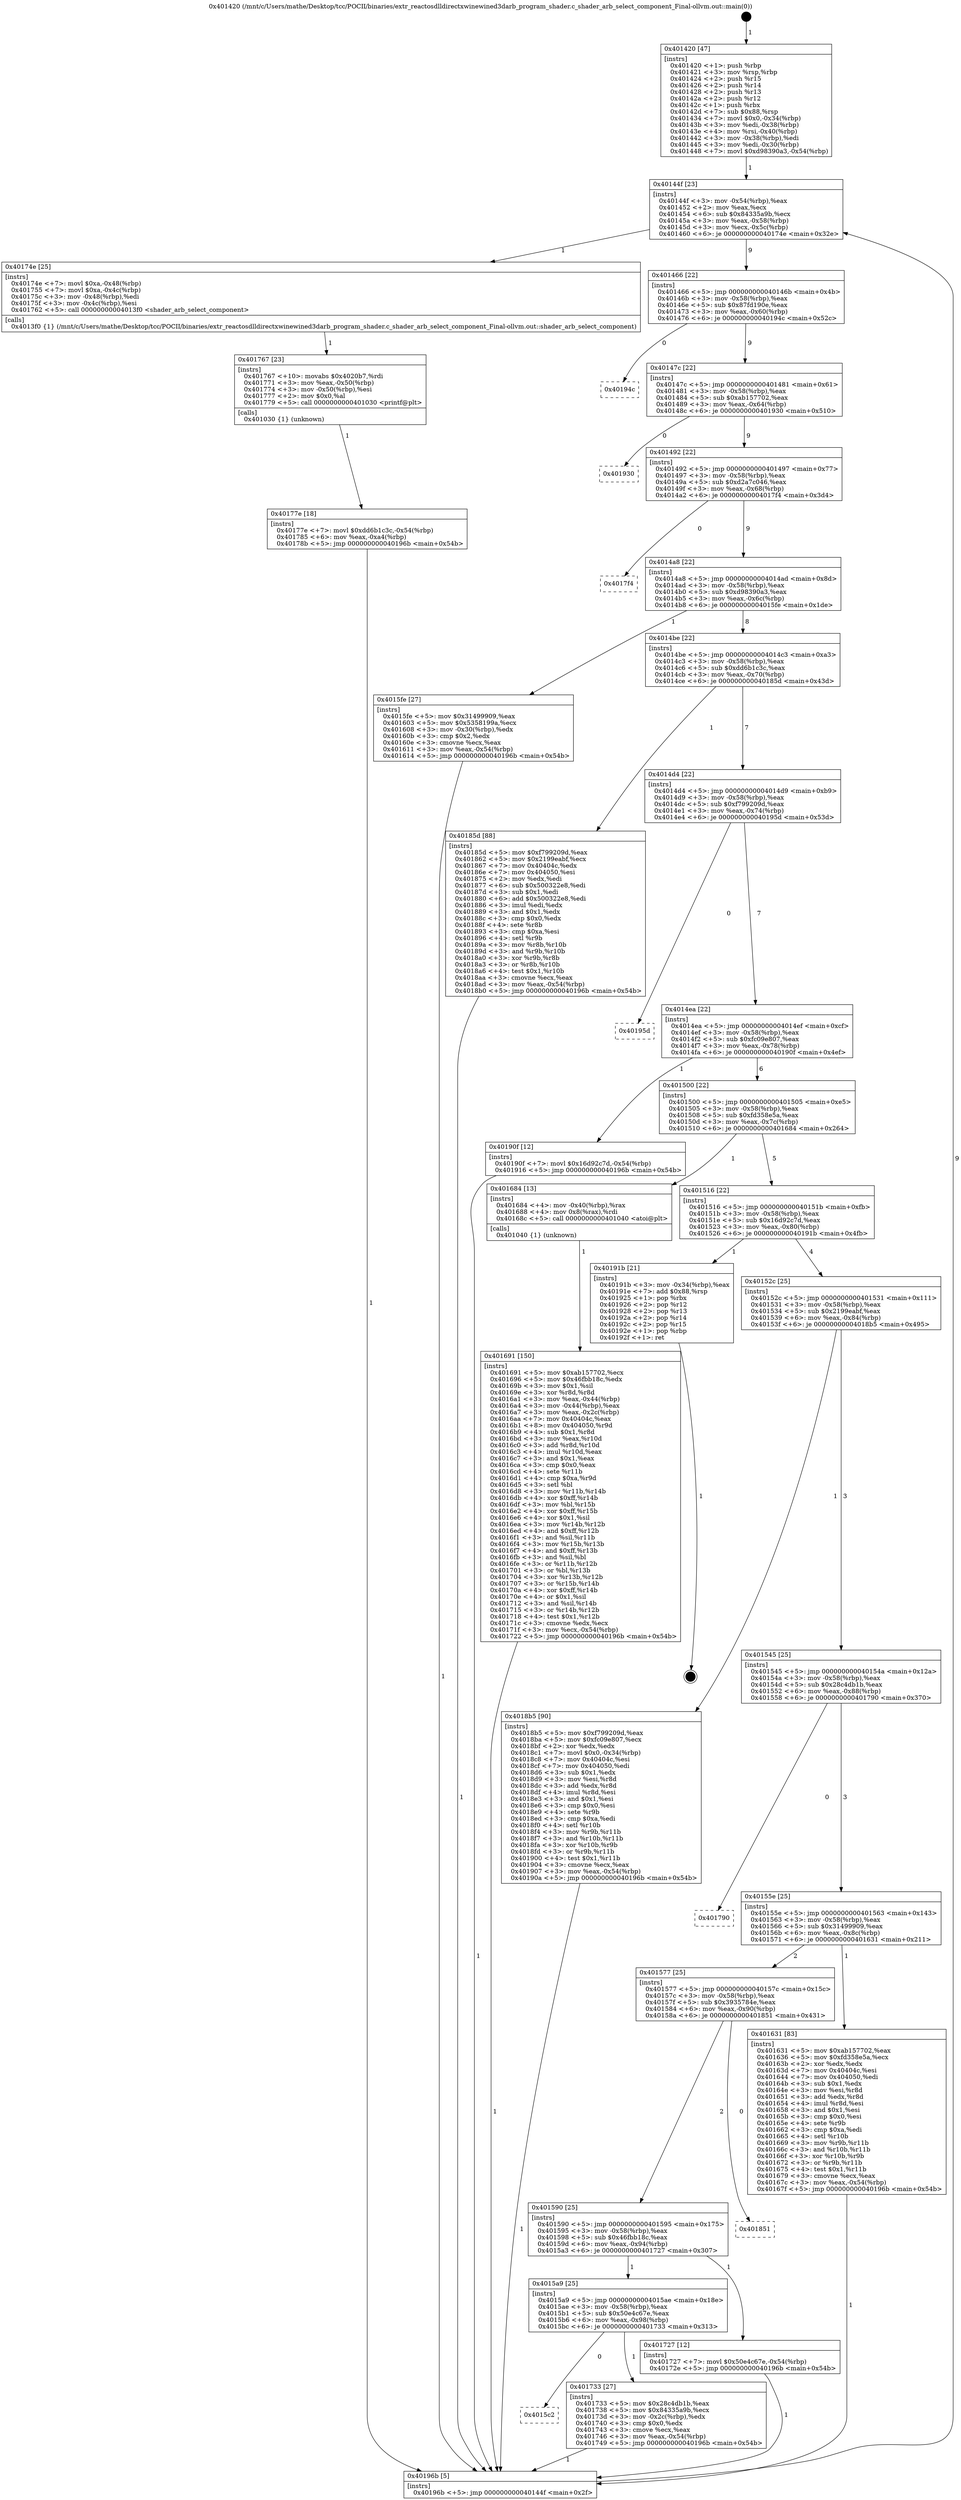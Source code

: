 digraph "0x401420" {
  label = "0x401420 (/mnt/c/Users/mathe/Desktop/tcc/POCII/binaries/extr_reactosdlldirectxwinewined3darb_program_shader.c_shader_arb_select_component_Final-ollvm.out::main(0))"
  labelloc = "t"
  node[shape=record]

  Entry [label="",width=0.3,height=0.3,shape=circle,fillcolor=black,style=filled]
  "0x40144f" [label="{
     0x40144f [23]\l
     | [instrs]\l
     &nbsp;&nbsp;0x40144f \<+3\>: mov -0x54(%rbp),%eax\l
     &nbsp;&nbsp;0x401452 \<+2\>: mov %eax,%ecx\l
     &nbsp;&nbsp;0x401454 \<+6\>: sub $0x84335a9b,%ecx\l
     &nbsp;&nbsp;0x40145a \<+3\>: mov %eax,-0x58(%rbp)\l
     &nbsp;&nbsp;0x40145d \<+3\>: mov %ecx,-0x5c(%rbp)\l
     &nbsp;&nbsp;0x401460 \<+6\>: je 000000000040174e \<main+0x32e\>\l
  }"]
  "0x40174e" [label="{
     0x40174e [25]\l
     | [instrs]\l
     &nbsp;&nbsp;0x40174e \<+7\>: movl $0xa,-0x48(%rbp)\l
     &nbsp;&nbsp;0x401755 \<+7\>: movl $0xa,-0x4c(%rbp)\l
     &nbsp;&nbsp;0x40175c \<+3\>: mov -0x48(%rbp),%edi\l
     &nbsp;&nbsp;0x40175f \<+3\>: mov -0x4c(%rbp),%esi\l
     &nbsp;&nbsp;0x401762 \<+5\>: call 00000000004013f0 \<shader_arb_select_component\>\l
     | [calls]\l
     &nbsp;&nbsp;0x4013f0 \{1\} (/mnt/c/Users/mathe/Desktop/tcc/POCII/binaries/extr_reactosdlldirectxwinewined3darb_program_shader.c_shader_arb_select_component_Final-ollvm.out::shader_arb_select_component)\l
  }"]
  "0x401466" [label="{
     0x401466 [22]\l
     | [instrs]\l
     &nbsp;&nbsp;0x401466 \<+5\>: jmp 000000000040146b \<main+0x4b\>\l
     &nbsp;&nbsp;0x40146b \<+3\>: mov -0x58(%rbp),%eax\l
     &nbsp;&nbsp;0x40146e \<+5\>: sub $0x87fd190e,%eax\l
     &nbsp;&nbsp;0x401473 \<+3\>: mov %eax,-0x60(%rbp)\l
     &nbsp;&nbsp;0x401476 \<+6\>: je 000000000040194c \<main+0x52c\>\l
  }"]
  Exit [label="",width=0.3,height=0.3,shape=circle,fillcolor=black,style=filled,peripheries=2]
  "0x40194c" [label="{
     0x40194c\l
  }", style=dashed]
  "0x40147c" [label="{
     0x40147c [22]\l
     | [instrs]\l
     &nbsp;&nbsp;0x40147c \<+5\>: jmp 0000000000401481 \<main+0x61\>\l
     &nbsp;&nbsp;0x401481 \<+3\>: mov -0x58(%rbp),%eax\l
     &nbsp;&nbsp;0x401484 \<+5\>: sub $0xab157702,%eax\l
     &nbsp;&nbsp;0x401489 \<+3\>: mov %eax,-0x64(%rbp)\l
     &nbsp;&nbsp;0x40148c \<+6\>: je 0000000000401930 \<main+0x510\>\l
  }"]
  "0x40177e" [label="{
     0x40177e [18]\l
     | [instrs]\l
     &nbsp;&nbsp;0x40177e \<+7\>: movl $0xdd6b1c3c,-0x54(%rbp)\l
     &nbsp;&nbsp;0x401785 \<+6\>: mov %eax,-0xa4(%rbp)\l
     &nbsp;&nbsp;0x40178b \<+5\>: jmp 000000000040196b \<main+0x54b\>\l
  }"]
  "0x401930" [label="{
     0x401930\l
  }", style=dashed]
  "0x401492" [label="{
     0x401492 [22]\l
     | [instrs]\l
     &nbsp;&nbsp;0x401492 \<+5\>: jmp 0000000000401497 \<main+0x77\>\l
     &nbsp;&nbsp;0x401497 \<+3\>: mov -0x58(%rbp),%eax\l
     &nbsp;&nbsp;0x40149a \<+5\>: sub $0xd2a7c046,%eax\l
     &nbsp;&nbsp;0x40149f \<+3\>: mov %eax,-0x68(%rbp)\l
     &nbsp;&nbsp;0x4014a2 \<+6\>: je 00000000004017f4 \<main+0x3d4\>\l
  }"]
  "0x401767" [label="{
     0x401767 [23]\l
     | [instrs]\l
     &nbsp;&nbsp;0x401767 \<+10\>: movabs $0x4020b7,%rdi\l
     &nbsp;&nbsp;0x401771 \<+3\>: mov %eax,-0x50(%rbp)\l
     &nbsp;&nbsp;0x401774 \<+3\>: mov -0x50(%rbp),%esi\l
     &nbsp;&nbsp;0x401777 \<+2\>: mov $0x0,%al\l
     &nbsp;&nbsp;0x401779 \<+5\>: call 0000000000401030 \<printf@plt\>\l
     | [calls]\l
     &nbsp;&nbsp;0x401030 \{1\} (unknown)\l
  }"]
  "0x4017f4" [label="{
     0x4017f4\l
  }", style=dashed]
  "0x4014a8" [label="{
     0x4014a8 [22]\l
     | [instrs]\l
     &nbsp;&nbsp;0x4014a8 \<+5\>: jmp 00000000004014ad \<main+0x8d\>\l
     &nbsp;&nbsp;0x4014ad \<+3\>: mov -0x58(%rbp),%eax\l
     &nbsp;&nbsp;0x4014b0 \<+5\>: sub $0xd98390a3,%eax\l
     &nbsp;&nbsp;0x4014b5 \<+3\>: mov %eax,-0x6c(%rbp)\l
     &nbsp;&nbsp;0x4014b8 \<+6\>: je 00000000004015fe \<main+0x1de\>\l
  }"]
  "0x4015c2" [label="{
     0x4015c2\l
  }", style=dashed]
  "0x4015fe" [label="{
     0x4015fe [27]\l
     | [instrs]\l
     &nbsp;&nbsp;0x4015fe \<+5\>: mov $0x31499909,%eax\l
     &nbsp;&nbsp;0x401603 \<+5\>: mov $0x5358199a,%ecx\l
     &nbsp;&nbsp;0x401608 \<+3\>: mov -0x30(%rbp),%edx\l
     &nbsp;&nbsp;0x40160b \<+3\>: cmp $0x2,%edx\l
     &nbsp;&nbsp;0x40160e \<+3\>: cmovne %ecx,%eax\l
     &nbsp;&nbsp;0x401611 \<+3\>: mov %eax,-0x54(%rbp)\l
     &nbsp;&nbsp;0x401614 \<+5\>: jmp 000000000040196b \<main+0x54b\>\l
  }"]
  "0x4014be" [label="{
     0x4014be [22]\l
     | [instrs]\l
     &nbsp;&nbsp;0x4014be \<+5\>: jmp 00000000004014c3 \<main+0xa3\>\l
     &nbsp;&nbsp;0x4014c3 \<+3\>: mov -0x58(%rbp),%eax\l
     &nbsp;&nbsp;0x4014c6 \<+5\>: sub $0xdd6b1c3c,%eax\l
     &nbsp;&nbsp;0x4014cb \<+3\>: mov %eax,-0x70(%rbp)\l
     &nbsp;&nbsp;0x4014ce \<+6\>: je 000000000040185d \<main+0x43d\>\l
  }"]
  "0x40196b" [label="{
     0x40196b [5]\l
     | [instrs]\l
     &nbsp;&nbsp;0x40196b \<+5\>: jmp 000000000040144f \<main+0x2f\>\l
  }"]
  "0x401420" [label="{
     0x401420 [47]\l
     | [instrs]\l
     &nbsp;&nbsp;0x401420 \<+1\>: push %rbp\l
     &nbsp;&nbsp;0x401421 \<+3\>: mov %rsp,%rbp\l
     &nbsp;&nbsp;0x401424 \<+2\>: push %r15\l
     &nbsp;&nbsp;0x401426 \<+2\>: push %r14\l
     &nbsp;&nbsp;0x401428 \<+2\>: push %r13\l
     &nbsp;&nbsp;0x40142a \<+2\>: push %r12\l
     &nbsp;&nbsp;0x40142c \<+1\>: push %rbx\l
     &nbsp;&nbsp;0x40142d \<+7\>: sub $0x88,%rsp\l
     &nbsp;&nbsp;0x401434 \<+7\>: movl $0x0,-0x34(%rbp)\l
     &nbsp;&nbsp;0x40143b \<+3\>: mov %edi,-0x38(%rbp)\l
     &nbsp;&nbsp;0x40143e \<+4\>: mov %rsi,-0x40(%rbp)\l
     &nbsp;&nbsp;0x401442 \<+3\>: mov -0x38(%rbp),%edi\l
     &nbsp;&nbsp;0x401445 \<+3\>: mov %edi,-0x30(%rbp)\l
     &nbsp;&nbsp;0x401448 \<+7\>: movl $0xd98390a3,-0x54(%rbp)\l
  }"]
  "0x401733" [label="{
     0x401733 [27]\l
     | [instrs]\l
     &nbsp;&nbsp;0x401733 \<+5\>: mov $0x28c4db1b,%eax\l
     &nbsp;&nbsp;0x401738 \<+5\>: mov $0x84335a9b,%ecx\l
     &nbsp;&nbsp;0x40173d \<+3\>: mov -0x2c(%rbp),%edx\l
     &nbsp;&nbsp;0x401740 \<+3\>: cmp $0x0,%edx\l
     &nbsp;&nbsp;0x401743 \<+3\>: cmove %ecx,%eax\l
     &nbsp;&nbsp;0x401746 \<+3\>: mov %eax,-0x54(%rbp)\l
     &nbsp;&nbsp;0x401749 \<+5\>: jmp 000000000040196b \<main+0x54b\>\l
  }"]
  "0x40185d" [label="{
     0x40185d [88]\l
     | [instrs]\l
     &nbsp;&nbsp;0x40185d \<+5\>: mov $0xf799209d,%eax\l
     &nbsp;&nbsp;0x401862 \<+5\>: mov $0x2199eabf,%ecx\l
     &nbsp;&nbsp;0x401867 \<+7\>: mov 0x40404c,%edx\l
     &nbsp;&nbsp;0x40186e \<+7\>: mov 0x404050,%esi\l
     &nbsp;&nbsp;0x401875 \<+2\>: mov %edx,%edi\l
     &nbsp;&nbsp;0x401877 \<+6\>: sub $0x500322e8,%edi\l
     &nbsp;&nbsp;0x40187d \<+3\>: sub $0x1,%edi\l
     &nbsp;&nbsp;0x401880 \<+6\>: add $0x500322e8,%edi\l
     &nbsp;&nbsp;0x401886 \<+3\>: imul %edi,%edx\l
     &nbsp;&nbsp;0x401889 \<+3\>: and $0x1,%edx\l
     &nbsp;&nbsp;0x40188c \<+3\>: cmp $0x0,%edx\l
     &nbsp;&nbsp;0x40188f \<+4\>: sete %r8b\l
     &nbsp;&nbsp;0x401893 \<+3\>: cmp $0xa,%esi\l
     &nbsp;&nbsp;0x401896 \<+4\>: setl %r9b\l
     &nbsp;&nbsp;0x40189a \<+3\>: mov %r8b,%r10b\l
     &nbsp;&nbsp;0x40189d \<+3\>: and %r9b,%r10b\l
     &nbsp;&nbsp;0x4018a0 \<+3\>: xor %r9b,%r8b\l
     &nbsp;&nbsp;0x4018a3 \<+3\>: or %r8b,%r10b\l
     &nbsp;&nbsp;0x4018a6 \<+4\>: test $0x1,%r10b\l
     &nbsp;&nbsp;0x4018aa \<+3\>: cmovne %ecx,%eax\l
     &nbsp;&nbsp;0x4018ad \<+3\>: mov %eax,-0x54(%rbp)\l
     &nbsp;&nbsp;0x4018b0 \<+5\>: jmp 000000000040196b \<main+0x54b\>\l
  }"]
  "0x4014d4" [label="{
     0x4014d4 [22]\l
     | [instrs]\l
     &nbsp;&nbsp;0x4014d4 \<+5\>: jmp 00000000004014d9 \<main+0xb9\>\l
     &nbsp;&nbsp;0x4014d9 \<+3\>: mov -0x58(%rbp),%eax\l
     &nbsp;&nbsp;0x4014dc \<+5\>: sub $0xf799209d,%eax\l
     &nbsp;&nbsp;0x4014e1 \<+3\>: mov %eax,-0x74(%rbp)\l
     &nbsp;&nbsp;0x4014e4 \<+6\>: je 000000000040195d \<main+0x53d\>\l
  }"]
  "0x4015a9" [label="{
     0x4015a9 [25]\l
     | [instrs]\l
     &nbsp;&nbsp;0x4015a9 \<+5\>: jmp 00000000004015ae \<main+0x18e\>\l
     &nbsp;&nbsp;0x4015ae \<+3\>: mov -0x58(%rbp),%eax\l
     &nbsp;&nbsp;0x4015b1 \<+5\>: sub $0x50e4c67e,%eax\l
     &nbsp;&nbsp;0x4015b6 \<+6\>: mov %eax,-0x98(%rbp)\l
     &nbsp;&nbsp;0x4015bc \<+6\>: je 0000000000401733 \<main+0x313\>\l
  }"]
  "0x40195d" [label="{
     0x40195d\l
  }", style=dashed]
  "0x4014ea" [label="{
     0x4014ea [22]\l
     | [instrs]\l
     &nbsp;&nbsp;0x4014ea \<+5\>: jmp 00000000004014ef \<main+0xcf\>\l
     &nbsp;&nbsp;0x4014ef \<+3\>: mov -0x58(%rbp),%eax\l
     &nbsp;&nbsp;0x4014f2 \<+5\>: sub $0xfc09e807,%eax\l
     &nbsp;&nbsp;0x4014f7 \<+3\>: mov %eax,-0x78(%rbp)\l
     &nbsp;&nbsp;0x4014fa \<+6\>: je 000000000040190f \<main+0x4ef\>\l
  }"]
  "0x401727" [label="{
     0x401727 [12]\l
     | [instrs]\l
     &nbsp;&nbsp;0x401727 \<+7\>: movl $0x50e4c67e,-0x54(%rbp)\l
     &nbsp;&nbsp;0x40172e \<+5\>: jmp 000000000040196b \<main+0x54b\>\l
  }"]
  "0x40190f" [label="{
     0x40190f [12]\l
     | [instrs]\l
     &nbsp;&nbsp;0x40190f \<+7\>: movl $0x16d92c7d,-0x54(%rbp)\l
     &nbsp;&nbsp;0x401916 \<+5\>: jmp 000000000040196b \<main+0x54b\>\l
  }"]
  "0x401500" [label="{
     0x401500 [22]\l
     | [instrs]\l
     &nbsp;&nbsp;0x401500 \<+5\>: jmp 0000000000401505 \<main+0xe5\>\l
     &nbsp;&nbsp;0x401505 \<+3\>: mov -0x58(%rbp),%eax\l
     &nbsp;&nbsp;0x401508 \<+5\>: sub $0xfd358e5a,%eax\l
     &nbsp;&nbsp;0x40150d \<+3\>: mov %eax,-0x7c(%rbp)\l
     &nbsp;&nbsp;0x401510 \<+6\>: je 0000000000401684 \<main+0x264\>\l
  }"]
  "0x401590" [label="{
     0x401590 [25]\l
     | [instrs]\l
     &nbsp;&nbsp;0x401590 \<+5\>: jmp 0000000000401595 \<main+0x175\>\l
     &nbsp;&nbsp;0x401595 \<+3\>: mov -0x58(%rbp),%eax\l
     &nbsp;&nbsp;0x401598 \<+5\>: sub $0x46fbb18c,%eax\l
     &nbsp;&nbsp;0x40159d \<+6\>: mov %eax,-0x94(%rbp)\l
     &nbsp;&nbsp;0x4015a3 \<+6\>: je 0000000000401727 \<main+0x307\>\l
  }"]
  "0x401684" [label="{
     0x401684 [13]\l
     | [instrs]\l
     &nbsp;&nbsp;0x401684 \<+4\>: mov -0x40(%rbp),%rax\l
     &nbsp;&nbsp;0x401688 \<+4\>: mov 0x8(%rax),%rdi\l
     &nbsp;&nbsp;0x40168c \<+5\>: call 0000000000401040 \<atoi@plt\>\l
     | [calls]\l
     &nbsp;&nbsp;0x401040 \{1\} (unknown)\l
  }"]
  "0x401516" [label="{
     0x401516 [22]\l
     | [instrs]\l
     &nbsp;&nbsp;0x401516 \<+5\>: jmp 000000000040151b \<main+0xfb\>\l
     &nbsp;&nbsp;0x40151b \<+3\>: mov -0x58(%rbp),%eax\l
     &nbsp;&nbsp;0x40151e \<+5\>: sub $0x16d92c7d,%eax\l
     &nbsp;&nbsp;0x401523 \<+3\>: mov %eax,-0x80(%rbp)\l
     &nbsp;&nbsp;0x401526 \<+6\>: je 000000000040191b \<main+0x4fb\>\l
  }"]
  "0x401851" [label="{
     0x401851\l
  }", style=dashed]
  "0x40191b" [label="{
     0x40191b [21]\l
     | [instrs]\l
     &nbsp;&nbsp;0x40191b \<+3\>: mov -0x34(%rbp),%eax\l
     &nbsp;&nbsp;0x40191e \<+7\>: add $0x88,%rsp\l
     &nbsp;&nbsp;0x401925 \<+1\>: pop %rbx\l
     &nbsp;&nbsp;0x401926 \<+2\>: pop %r12\l
     &nbsp;&nbsp;0x401928 \<+2\>: pop %r13\l
     &nbsp;&nbsp;0x40192a \<+2\>: pop %r14\l
     &nbsp;&nbsp;0x40192c \<+2\>: pop %r15\l
     &nbsp;&nbsp;0x40192e \<+1\>: pop %rbp\l
     &nbsp;&nbsp;0x40192f \<+1\>: ret\l
  }"]
  "0x40152c" [label="{
     0x40152c [25]\l
     | [instrs]\l
     &nbsp;&nbsp;0x40152c \<+5\>: jmp 0000000000401531 \<main+0x111\>\l
     &nbsp;&nbsp;0x401531 \<+3\>: mov -0x58(%rbp),%eax\l
     &nbsp;&nbsp;0x401534 \<+5\>: sub $0x2199eabf,%eax\l
     &nbsp;&nbsp;0x401539 \<+6\>: mov %eax,-0x84(%rbp)\l
     &nbsp;&nbsp;0x40153f \<+6\>: je 00000000004018b5 \<main+0x495\>\l
  }"]
  "0x401691" [label="{
     0x401691 [150]\l
     | [instrs]\l
     &nbsp;&nbsp;0x401691 \<+5\>: mov $0xab157702,%ecx\l
     &nbsp;&nbsp;0x401696 \<+5\>: mov $0x46fbb18c,%edx\l
     &nbsp;&nbsp;0x40169b \<+3\>: mov $0x1,%sil\l
     &nbsp;&nbsp;0x40169e \<+3\>: xor %r8d,%r8d\l
     &nbsp;&nbsp;0x4016a1 \<+3\>: mov %eax,-0x44(%rbp)\l
     &nbsp;&nbsp;0x4016a4 \<+3\>: mov -0x44(%rbp),%eax\l
     &nbsp;&nbsp;0x4016a7 \<+3\>: mov %eax,-0x2c(%rbp)\l
     &nbsp;&nbsp;0x4016aa \<+7\>: mov 0x40404c,%eax\l
     &nbsp;&nbsp;0x4016b1 \<+8\>: mov 0x404050,%r9d\l
     &nbsp;&nbsp;0x4016b9 \<+4\>: sub $0x1,%r8d\l
     &nbsp;&nbsp;0x4016bd \<+3\>: mov %eax,%r10d\l
     &nbsp;&nbsp;0x4016c0 \<+3\>: add %r8d,%r10d\l
     &nbsp;&nbsp;0x4016c3 \<+4\>: imul %r10d,%eax\l
     &nbsp;&nbsp;0x4016c7 \<+3\>: and $0x1,%eax\l
     &nbsp;&nbsp;0x4016ca \<+3\>: cmp $0x0,%eax\l
     &nbsp;&nbsp;0x4016cd \<+4\>: sete %r11b\l
     &nbsp;&nbsp;0x4016d1 \<+4\>: cmp $0xa,%r9d\l
     &nbsp;&nbsp;0x4016d5 \<+3\>: setl %bl\l
     &nbsp;&nbsp;0x4016d8 \<+3\>: mov %r11b,%r14b\l
     &nbsp;&nbsp;0x4016db \<+4\>: xor $0xff,%r14b\l
     &nbsp;&nbsp;0x4016df \<+3\>: mov %bl,%r15b\l
     &nbsp;&nbsp;0x4016e2 \<+4\>: xor $0xff,%r15b\l
     &nbsp;&nbsp;0x4016e6 \<+4\>: xor $0x1,%sil\l
     &nbsp;&nbsp;0x4016ea \<+3\>: mov %r14b,%r12b\l
     &nbsp;&nbsp;0x4016ed \<+4\>: and $0xff,%r12b\l
     &nbsp;&nbsp;0x4016f1 \<+3\>: and %sil,%r11b\l
     &nbsp;&nbsp;0x4016f4 \<+3\>: mov %r15b,%r13b\l
     &nbsp;&nbsp;0x4016f7 \<+4\>: and $0xff,%r13b\l
     &nbsp;&nbsp;0x4016fb \<+3\>: and %sil,%bl\l
     &nbsp;&nbsp;0x4016fe \<+3\>: or %r11b,%r12b\l
     &nbsp;&nbsp;0x401701 \<+3\>: or %bl,%r13b\l
     &nbsp;&nbsp;0x401704 \<+3\>: xor %r13b,%r12b\l
     &nbsp;&nbsp;0x401707 \<+3\>: or %r15b,%r14b\l
     &nbsp;&nbsp;0x40170a \<+4\>: xor $0xff,%r14b\l
     &nbsp;&nbsp;0x40170e \<+4\>: or $0x1,%sil\l
     &nbsp;&nbsp;0x401712 \<+3\>: and %sil,%r14b\l
     &nbsp;&nbsp;0x401715 \<+3\>: or %r14b,%r12b\l
     &nbsp;&nbsp;0x401718 \<+4\>: test $0x1,%r12b\l
     &nbsp;&nbsp;0x40171c \<+3\>: cmovne %edx,%ecx\l
     &nbsp;&nbsp;0x40171f \<+3\>: mov %ecx,-0x54(%rbp)\l
     &nbsp;&nbsp;0x401722 \<+5\>: jmp 000000000040196b \<main+0x54b\>\l
  }"]
  "0x4018b5" [label="{
     0x4018b5 [90]\l
     | [instrs]\l
     &nbsp;&nbsp;0x4018b5 \<+5\>: mov $0xf799209d,%eax\l
     &nbsp;&nbsp;0x4018ba \<+5\>: mov $0xfc09e807,%ecx\l
     &nbsp;&nbsp;0x4018bf \<+2\>: xor %edx,%edx\l
     &nbsp;&nbsp;0x4018c1 \<+7\>: movl $0x0,-0x34(%rbp)\l
     &nbsp;&nbsp;0x4018c8 \<+7\>: mov 0x40404c,%esi\l
     &nbsp;&nbsp;0x4018cf \<+7\>: mov 0x404050,%edi\l
     &nbsp;&nbsp;0x4018d6 \<+3\>: sub $0x1,%edx\l
     &nbsp;&nbsp;0x4018d9 \<+3\>: mov %esi,%r8d\l
     &nbsp;&nbsp;0x4018dc \<+3\>: add %edx,%r8d\l
     &nbsp;&nbsp;0x4018df \<+4\>: imul %r8d,%esi\l
     &nbsp;&nbsp;0x4018e3 \<+3\>: and $0x1,%esi\l
     &nbsp;&nbsp;0x4018e6 \<+3\>: cmp $0x0,%esi\l
     &nbsp;&nbsp;0x4018e9 \<+4\>: sete %r9b\l
     &nbsp;&nbsp;0x4018ed \<+3\>: cmp $0xa,%edi\l
     &nbsp;&nbsp;0x4018f0 \<+4\>: setl %r10b\l
     &nbsp;&nbsp;0x4018f4 \<+3\>: mov %r9b,%r11b\l
     &nbsp;&nbsp;0x4018f7 \<+3\>: and %r10b,%r11b\l
     &nbsp;&nbsp;0x4018fa \<+3\>: xor %r10b,%r9b\l
     &nbsp;&nbsp;0x4018fd \<+3\>: or %r9b,%r11b\l
     &nbsp;&nbsp;0x401900 \<+4\>: test $0x1,%r11b\l
     &nbsp;&nbsp;0x401904 \<+3\>: cmovne %ecx,%eax\l
     &nbsp;&nbsp;0x401907 \<+3\>: mov %eax,-0x54(%rbp)\l
     &nbsp;&nbsp;0x40190a \<+5\>: jmp 000000000040196b \<main+0x54b\>\l
  }"]
  "0x401545" [label="{
     0x401545 [25]\l
     | [instrs]\l
     &nbsp;&nbsp;0x401545 \<+5\>: jmp 000000000040154a \<main+0x12a\>\l
     &nbsp;&nbsp;0x40154a \<+3\>: mov -0x58(%rbp),%eax\l
     &nbsp;&nbsp;0x40154d \<+5\>: sub $0x28c4db1b,%eax\l
     &nbsp;&nbsp;0x401552 \<+6\>: mov %eax,-0x88(%rbp)\l
     &nbsp;&nbsp;0x401558 \<+6\>: je 0000000000401790 \<main+0x370\>\l
  }"]
  "0x401577" [label="{
     0x401577 [25]\l
     | [instrs]\l
     &nbsp;&nbsp;0x401577 \<+5\>: jmp 000000000040157c \<main+0x15c\>\l
     &nbsp;&nbsp;0x40157c \<+3\>: mov -0x58(%rbp),%eax\l
     &nbsp;&nbsp;0x40157f \<+5\>: sub $0x3935784e,%eax\l
     &nbsp;&nbsp;0x401584 \<+6\>: mov %eax,-0x90(%rbp)\l
     &nbsp;&nbsp;0x40158a \<+6\>: je 0000000000401851 \<main+0x431\>\l
  }"]
  "0x401790" [label="{
     0x401790\l
  }", style=dashed]
  "0x40155e" [label="{
     0x40155e [25]\l
     | [instrs]\l
     &nbsp;&nbsp;0x40155e \<+5\>: jmp 0000000000401563 \<main+0x143\>\l
     &nbsp;&nbsp;0x401563 \<+3\>: mov -0x58(%rbp),%eax\l
     &nbsp;&nbsp;0x401566 \<+5\>: sub $0x31499909,%eax\l
     &nbsp;&nbsp;0x40156b \<+6\>: mov %eax,-0x8c(%rbp)\l
     &nbsp;&nbsp;0x401571 \<+6\>: je 0000000000401631 \<main+0x211\>\l
  }"]
  "0x401631" [label="{
     0x401631 [83]\l
     | [instrs]\l
     &nbsp;&nbsp;0x401631 \<+5\>: mov $0xab157702,%eax\l
     &nbsp;&nbsp;0x401636 \<+5\>: mov $0xfd358e5a,%ecx\l
     &nbsp;&nbsp;0x40163b \<+2\>: xor %edx,%edx\l
     &nbsp;&nbsp;0x40163d \<+7\>: mov 0x40404c,%esi\l
     &nbsp;&nbsp;0x401644 \<+7\>: mov 0x404050,%edi\l
     &nbsp;&nbsp;0x40164b \<+3\>: sub $0x1,%edx\l
     &nbsp;&nbsp;0x40164e \<+3\>: mov %esi,%r8d\l
     &nbsp;&nbsp;0x401651 \<+3\>: add %edx,%r8d\l
     &nbsp;&nbsp;0x401654 \<+4\>: imul %r8d,%esi\l
     &nbsp;&nbsp;0x401658 \<+3\>: and $0x1,%esi\l
     &nbsp;&nbsp;0x40165b \<+3\>: cmp $0x0,%esi\l
     &nbsp;&nbsp;0x40165e \<+4\>: sete %r9b\l
     &nbsp;&nbsp;0x401662 \<+3\>: cmp $0xa,%edi\l
     &nbsp;&nbsp;0x401665 \<+4\>: setl %r10b\l
     &nbsp;&nbsp;0x401669 \<+3\>: mov %r9b,%r11b\l
     &nbsp;&nbsp;0x40166c \<+3\>: and %r10b,%r11b\l
     &nbsp;&nbsp;0x40166f \<+3\>: xor %r10b,%r9b\l
     &nbsp;&nbsp;0x401672 \<+3\>: or %r9b,%r11b\l
     &nbsp;&nbsp;0x401675 \<+4\>: test $0x1,%r11b\l
     &nbsp;&nbsp;0x401679 \<+3\>: cmovne %ecx,%eax\l
     &nbsp;&nbsp;0x40167c \<+3\>: mov %eax,-0x54(%rbp)\l
     &nbsp;&nbsp;0x40167f \<+5\>: jmp 000000000040196b \<main+0x54b\>\l
  }"]
  Entry -> "0x401420" [label=" 1"]
  "0x40144f" -> "0x40174e" [label=" 1"]
  "0x40144f" -> "0x401466" [label=" 9"]
  "0x40191b" -> Exit [label=" 1"]
  "0x401466" -> "0x40194c" [label=" 0"]
  "0x401466" -> "0x40147c" [label=" 9"]
  "0x40190f" -> "0x40196b" [label=" 1"]
  "0x40147c" -> "0x401930" [label=" 0"]
  "0x40147c" -> "0x401492" [label=" 9"]
  "0x4018b5" -> "0x40196b" [label=" 1"]
  "0x401492" -> "0x4017f4" [label=" 0"]
  "0x401492" -> "0x4014a8" [label=" 9"]
  "0x40185d" -> "0x40196b" [label=" 1"]
  "0x4014a8" -> "0x4015fe" [label=" 1"]
  "0x4014a8" -> "0x4014be" [label=" 8"]
  "0x4015fe" -> "0x40196b" [label=" 1"]
  "0x401420" -> "0x40144f" [label=" 1"]
  "0x40196b" -> "0x40144f" [label=" 9"]
  "0x40177e" -> "0x40196b" [label=" 1"]
  "0x4014be" -> "0x40185d" [label=" 1"]
  "0x4014be" -> "0x4014d4" [label=" 7"]
  "0x401767" -> "0x40177e" [label=" 1"]
  "0x4014d4" -> "0x40195d" [label=" 0"]
  "0x4014d4" -> "0x4014ea" [label=" 7"]
  "0x401733" -> "0x40196b" [label=" 1"]
  "0x4014ea" -> "0x40190f" [label=" 1"]
  "0x4014ea" -> "0x401500" [label=" 6"]
  "0x4015a9" -> "0x4015c2" [label=" 0"]
  "0x401500" -> "0x401684" [label=" 1"]
  "0x401500" -> "0x401516" [label=" 5"]
  "0x40174e" -> "0x401767" [label=" 1"]
  "0x401516" -> "0x40191b" [label=" 1"]
  "0x401516" -> "0x40152c" [label=" 4"]
  "0x401727" -> "0x40196b" [label=" 1"]
  "0x40152c" -> "0x4018b5" [label=" 1"]
  "0x40152c" -> "0x401545" [label=" 3"]
  "0x401590" -> "0x401727" [label=" 1"]
  "0x401545" -> "0x401790" [label=" 0"]
  "0x401545" -> "0x40155e" [label=" 3"]
  "0x4015a9" -> "0x401733" [label=" 1"]
  "0x40155e" -> "0x401631" [label=" 1"]
  "0x40155e" -> "0x401577" [label=" 2"]
  "0x401631" -> "0x40196b" [label=" 1"]
  "0x401684" -> "0x401691" [label=" 1"]
  "0x401691" -> "0x40196b" [label=" 1"]
  "0x401590" -> "0x4015a9" [label=" 1"]
  "0x401577" -> "0x401851" [label=" 0"]
  "0x401577" -> "0x401590" [label=" 2"]
}
